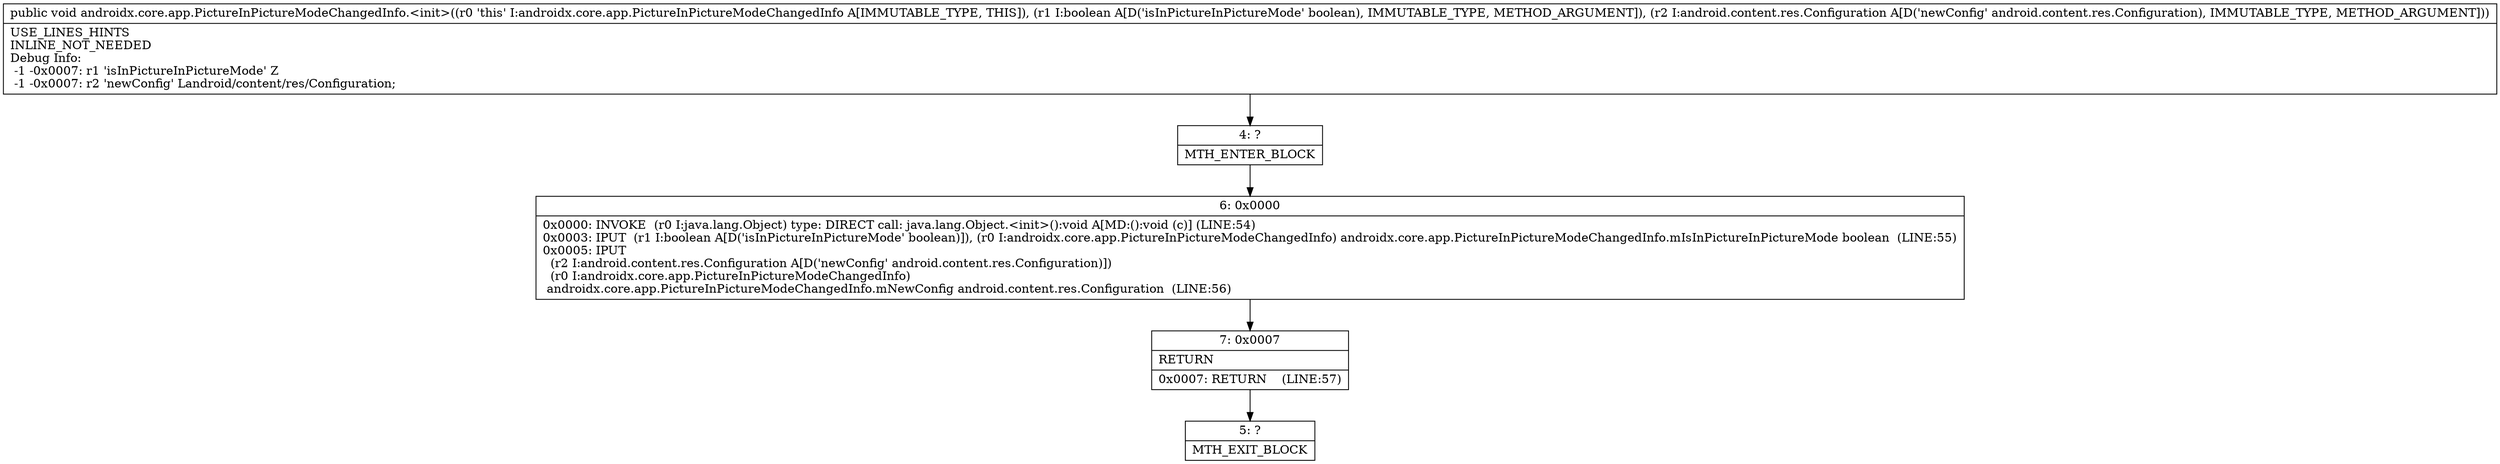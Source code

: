 digraph "CFG forandroidx.core.app.PictureInPictureModeChangedInfo.\<init\>(ZLandroid\/content\/res\/Configuration;)V" {
Node_4 [shape=record,label="{4\:\ ?|MTH_ENTER_BLOCK\l}"];
Node_6 [shape=record,label="{6\:\ 0x0000|0x0000: INVOKE  (r0 I:java.lang.Object) type: DIRECT call: java.lang.Object.\<init\>():void A[MD:():void (c)] (LINE:54)\l0x0003: IPUT  (r1 I:boolean A[D('isInPictureInPictureMode' boolean)]), (r0 I:androidx.core.app.PictureInPictureModeChangedInfo) androidx.core.app.PictureInPictureModeChangedInfo.mIsInPictureInPictureMode boolean  (LINE:55)\l0x0005: IPUT  \l  (r2 I:android.content.res.Configuration A[D('newConfig' android.content.res.Configuration)])\l  (r0 I:androidx.core.app.PictureInPictureModeChangedInfo)\l androidx.core.app.PictureInPictureModeChangedInfo.mNewConfig android.content.res.Configuration  (LINE:56)\l}"];
Node_7 [shape=record,label="{7\:\ 0x0007|RETURN\l|0x0007: RETURN    (LINE:57)\l}"];
Node_5 [shape=record,label="{5\:\ ?|MTH_EXIT_BLOCK\l}"];
MethodNode[shape=record,label="{public void androidx.core.app.PictureInPictureModeChangedInfo.\<init\>((r0 'this' I:androidx.core.app.PictureInPictureModeChangedInfo A[IMMUTABLE_TYPE, THIS]), (r1 I:boolean A[D('isInPictureInPictureMode' boolean), IMMUTABLE_TYPE, METHOD_ARGUMENT]), (r2 I:android.content.res.Configuration A[D('newConfig' android.content.res.Configuration), IMMUTABLE_TYPE, METHOD_ARGUMENT]))  | USE_LINES_HINTS\lINLINE_NOT_NEEDED\lDebug Info:\l  \-1 \-0x0007: r1 'isInPictureInPictureMode' Z\l  \-1 \-0x0007: r2 'newConfig' Landroid\/content\/res\/Configuration;\l}"];
MethodNode -> Node_4;Node_4 -> Node_6;
Node_6 -> Node_7;
Node_7 -> Node_5;
}

